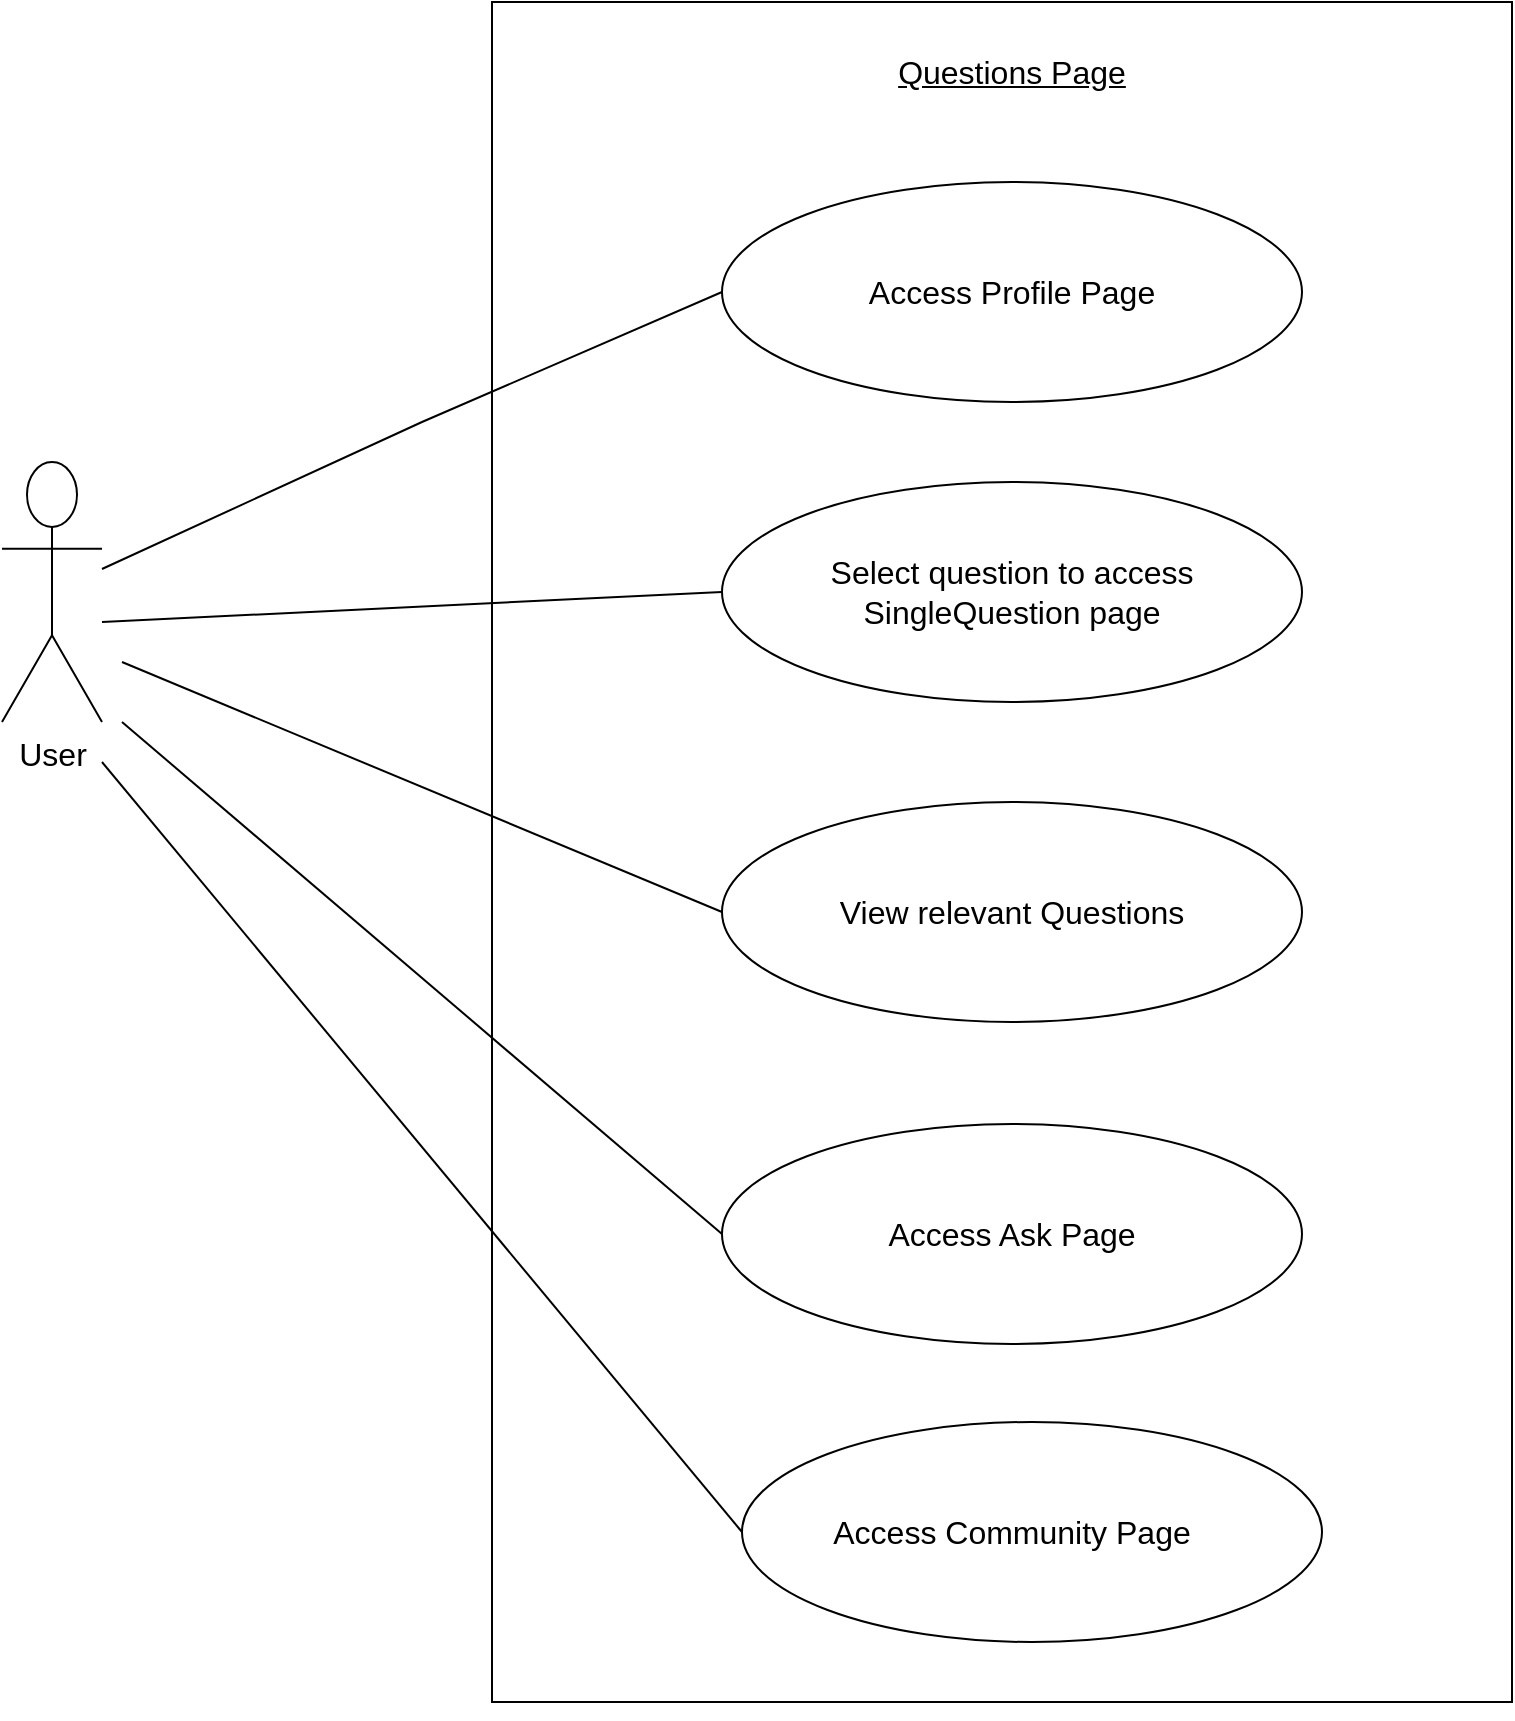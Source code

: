 <mxfile version="21.3.6" type="device">
  <diagram id="gQPpHqgQAzMs213Glyqh" name="Page-1">
    <mxGraphModel dx="1120" dy="452" grid="1" gridSize="10" guides="1" tooltips="1" connect="1" arrows="1" fold="1" page="1" pageScale="1.25" pageWidth="827" pageHeight="1169" math="0" shadow="0">
      <root>
        <mxCell id="0" />
        <mxCell id="1" parent="0" />
        <mxCell id="pzipJlwxu_pOsO5exUqk-1" value="" style="group" parent="1" vertex="1" connectable="0">
          <mxGeometry x="130" y="60" width="755" height="850" as="geometry" />
        </mxCell>
        <mxCell id="pzipJlwxu_pOsO5exUqk-2" value="" style="rounded=0;whiteSpace=wrap;html=1;" parent="pzipJlwxu_pOsO5exUqk-1" vertex="1">
          <mxGeometry x="245" width="510" height="850" as="geometry" />
        </mxCell>
        <mxCell id="pzipJlwxu_pOsO5exUqk-3" value="&lt;font style=&quot;font-size: 16px;&quot;&gt;&lt;u&gt;Questions Page&lt;/u&gt;&lt;/font&gt;" style="text;html=1;strokeColor=none;fillColor=none;align=center;verticalAlign=middle;whiteSpace=wrap;rounded=0;" parent="pzipJlwxu_pOsO5exUqk-1" vertex="1">
          <mxGeometry x="360" y="20" width="290" height="30" as="geometry" />
        </mxCell>
        <mxCell id="pzipJlwxu_pOsO5exUqk-4" style="edgeStyle=orthogonalEdgeStyle;rounded=0;orthogonalLoop=1;jettySize=auto;html=1;exitX=0.5;exitY=1;exitDx=0;exitDy=0;" parent="pzipJlwxu_pOsO5exUqk-1" source="pzipJlwxu_pOsO5exUqk-2" target="pzipJlwxu_pOsO5exUqk-2" edge="1">
          <mxGeometry relative="1" as="geometry" />
        </mxCell>
        <mxCell id="pzipJlwxu_pOsO5exUqk-5" value="" style="group" parent="pzipJlwxu_pOsO5exUqk-1" vertex="1" connectable="0">
          <mxGeometry y="90" width="650" height="420" as="geometry" />
        </mxCell>
        <mxCell id="pzipJlwxu_pOsO5exUqk-6" value="" style="ellipse;whiteSpace=wrap;html=1;" parent="pzipJlwxu_pOsO5exUqk-5" vertex="1">
          <mxGeometry x="360" width="290" height="110" as="geometry" />
        </mxCell>
        <mxCell id="pzipJlwxu_pOsO5exUqk-7" value="&lt;font style=&quot;font-size: 16px;&quot;&gt;Access Profile Page&lt;br&gt;&lt;/font&gt;" style="text;html=1;strokeColor=none;fillColor=none;align=center;verticalAlign=middle;whiteSpace=wrap;rounded=0;" parent="pzipJlwxu_pOsO5exUqk-5" vertex="1">
          <mxGeometry x="360" y="40" width="290" height="30" as="geometry" />
        </mxCell>
        <mxCell id="pzipJlwxu_pOsO5exUqk-8" value="" style="ellipse;whiteSpace=wrap;html=1;" parent="pzipJlwxu_pOsO5exUqk-5" vertex="1">
          <mxGeometry x="360" y="150" width="290" height="110" as="geometry" />
        </mxCell>
        <mxCell id="pzipJlwxu_pOsO5exUqk-9" value="&lt;font style=&quot;font-size: 16px;&quot;&gt;Select question to access SingleQuestion page&lt;br&gt;&lt;/font&gt;" style="text;html=1;strokeColor=none;fillColor=none;align=center;verticalAlign=middle;whiteSpace=wrap;rounded=0;" parent="pzipJlwxu_pOsO5exUqk-5" vertex="1">
          <mxGeometry x="360" y="190" width="290" height="30" as="geometry" />
        </mxCell>
        <mxCell id="pzipJlwxu_pOsO5exUqk-10" value="" style="ellipse;whiteSpace=wrap;html=1;" parent="pzipJlwxu_pOsO5exUqk-5" vertex="1">
          <mxGeometry x="360" y="310" width="290" height="110" as="geometry" />
        </mxCell>
        <mxCell id="pzipJlwxu_pOsO5exUqk-11" value="&lt;font style=&quot;font-size: 16px;&quot;&gt;View relevant Questions&lt;br&gt;&lt;/font&gt;" style="text;html=1;strokeColor=none;fillColor=none;align=center;verticalAlign=middle;whiteSpace=wrap;rounded=0;" parent="pzipJlwxu_pOsO5exUqk-5" vertex="1">
          <mxGeometry x="360" y="350" width="290" height="30" as="geometry" />
        </mxCell>
        <mxCell id="pzipJlwxu_pOsO5exUqk-12" value="User" style="shape=umlActor;verticalLabelPosition=bottom;verticalAlign=top;html=1;outlineConnect=0;fontSize=16;" parent="pzipJlwxu_pOsO5exUqk-5" vertex="1">
          <mxGeometry y="140" width="50" height="130" as="geometry" />
        </mxCell>
        <mxCell id="pzipJlwxu_pOsO5exUqk-13" value="" style="endArrow=none;html=1;rounded=0;entryX=0;entryY=0.5;entryDx=0;entryDy=0;" parent="pzipJlwxu_pOsO5exUqk-5" source="pzipJlwxu_pOsO5exUqk-12" target="pzipJlwxu_pOsO5exUqk-7" edge="1">
          <mxGeometry width="50" height="50" relative="1" as="geometry">
            <mxPoint x="440" y="110" as="sourcePoint" />
            <mxPoint x="140" y="-20" as="targetPoint" />
            <Array as="points">
              <mxPoint x="210" y="120" />
            </Array>
          </mxGeometry>
        </mxCell>
        <mxCell id="pzipJlwxu_pOsO5exUqk-14" value="" style="endArrow=none;html=1;rounded=0;entryX=0;entryY=0.5;entryDx=0;entryDy=0;" parent="pzipJlwxu_pOsO5exUqk-5" target="pzipJlwxu_pOsO5exUqk-9" edge="1">
          <mxGeometry width="50" height="50" relative="1" as="geometry">
            <mxPoint x="50" y="220" as="sourcePoint" />
            <mxPoint x="360" y="81" as="targetPoint" />
            <Array as="points" />
          </mxGeometry>
        </mxCell>
        <mxCell id="pzipJlwxu_pOsO5exUqk-15" value="" style="endArrow=none;html=1;rounded=0;entryX=0;entryY=0.5;entryDx=0;entryDy=0;" parent="pzipJlwxu_pOsO5exUqk-5" target="pzipJlwxu_pOsO5exUqk-11" edge="1">
          <mxGeometry width="50" height="50" relative="1" as="geometry">
            <mxPoint x="60" y="240" as="sourcePoint" />
            <mxPoint x="490" y="190" as="targetPoint" />
          </mxGeometry>
        </mxCell>
        <mxCell id="pzipJlwxu_pOsO5exUqk-32" value="" style="ellipse;whiteSpace=wrap;html=1;" parent="pzipJlwxu_pOsO5exUqk-1" vertex="1">
          <mxGeometry x="360" y="561" width="290" height="110" as="geometry" />
        </mxCell>
        <mxCell id="pzipJlwxu_pOsO5exUqk-33" value="&lt;font style=&quot;font-size: 16px;&quot;&gt;Access Ask Page&lt;br&gt;&lt;/font&gt;" style="text;html=1;strokeColor=none;fillColor=none;align=center;verticalAlign=middle;whiteSpace=wrap;rounded=0;" parent="pzipJlwxu_pOsO5exUqk-1" vertex="1">
          <mxGeometry x="360" y="601" width="290" height="30" as="geometry" />
        </mxCell>
        <mxCell id="4clXYKeSR6vQJJbRll-e-1" value="" style="ellipse;whiteSpace=wrap;html=1;" vertex="1" parent="pzipJlwxu_pOsO5exUqk-1">
          <mxGeometry x="370" y="710" width="290" height="110" as="geometry" />
        </mxCell>
        <mxCell id="4clXYKeSR6vQJJbRll-e-2" value="&lt;font style=&quot;font-size: 16px;&quot;&gt;Access Community Page&lt;br&gt;&lt;/font&gt;" style="text;html=1;strokeColor=none;fillColor=none;align=center;verticalAlign=middle;whiteSpace=wrap;rounded=0;" vertex="1" parent="pzipJlwxu_pOsO5exUqk-1">
          <mxGeometry x="360" y="750" width="290" height="30" as="geometry" />
        </mxCell>
        <mxCell id="pzipJlwxu_pOsO5exUqk-35" value="" style="endArrow=none;html=1;rounded=0;entryX=0;entryY=0.5;entryDx=0;entryDy=0;" parent="1" target="pzipJlwxu_pOsO5exUqk-33" edge="1">
          <mxGeometry width="50" height="50" relative="1" as="geometry">
            <mxPoint x="190" y="420" as="sourcePoint" />
            <mxPoint x="500" y="525" as="targetPoint" />
            <Array as="points" />
          </mxGeometry>
        </mxCell>
        <mxCell id="4clXYKeSR6vQJJbRll-e-3" value="" style="endArrow=none;html=1;rounded=0;" edge="1" parent="1">
          <mxGeometry width="50" height="50" relative="1" as="geometry">
            <mxPoint x="180" y="440" as="sourcePoint" />
            <mxPoint x="500" y="825" as="targetPoint" />
            <Array as="points" />
          </mxGeometry>
        </mxCell>
      </root>
    </mxGraphModel>
  </diagram>
</mxfile>

